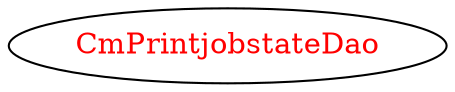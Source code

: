 digraph dependencyGraph {
 concentrate=true;
 ranksep="2.0";
 rankdir="LR"; 
 splines="ortho";
"CmPrintjobstateDao" [fontcolor="red"];
}